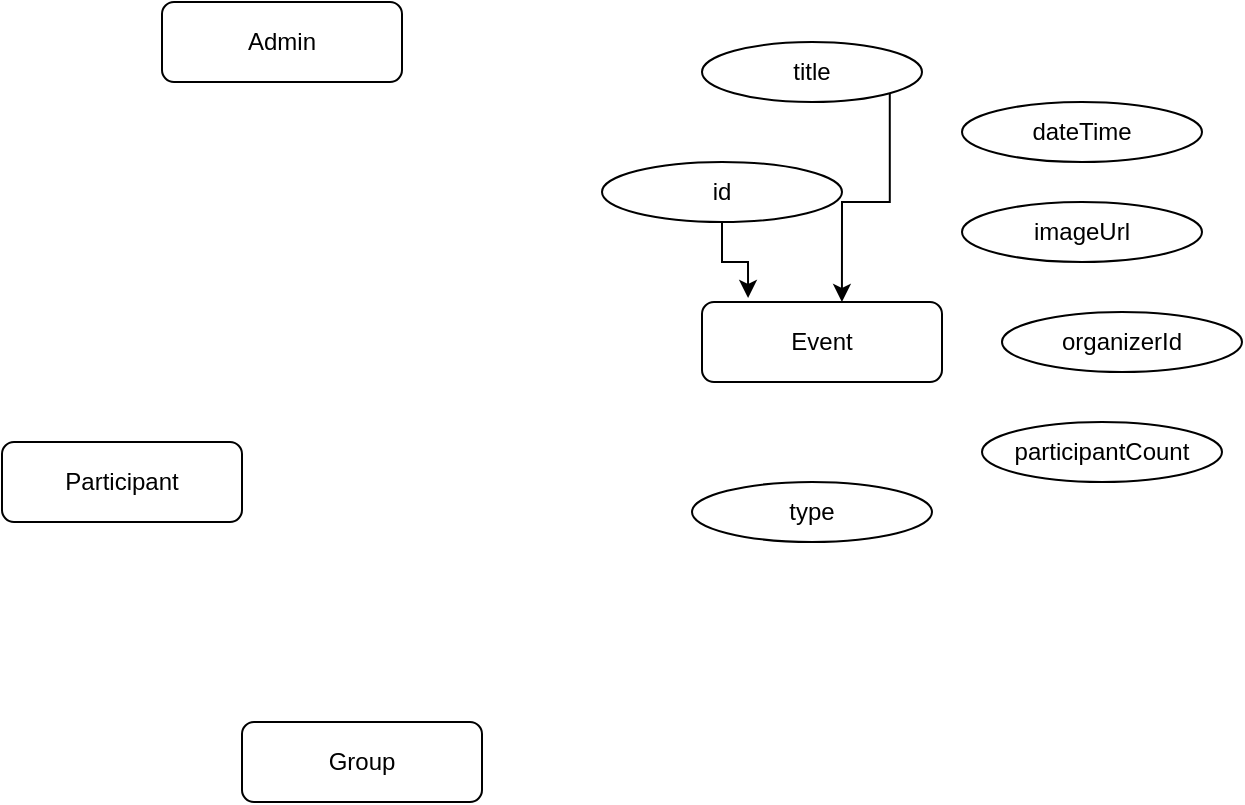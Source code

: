 <mxfile version="13.10.0" type="embed">
    <diagram id="ktCuDETU8uKgNkPx1E7N" name="Page-1">
        <mxGraphModel dx="610" dy="680" grid="1" gridSize="10" guides="1" tooltips="1" connect="1" arrows="1" fold="1" page="1" pageScale="1" pageWidth="827" pageHeight="1169" math="0" shadow="0">
            <root>
                <mxCell id="0"/>
                <mxCell id="1" parent="0"/>
                <mxCell id="2" value="Admin" style="rounded=1;whiteSpace=wrap;html=1;" parent="1" vertex="1">
                    <mxGeometry x="100" y="110" width="120" height="40" as="geometry"/>
                </mxCell>
                <mxCell id="3" value="Group" style="rounded=1;whiteSpace=wrap;html=1;" parent="1" vertex="1">
                    <mxGeometry x="140" y="470" width="120" height="40" as="geometry"/>
                </mxCell>
                <mxCell id="4" value="Event" style="rounded=1;whiteSpace=wrap;html=1;" parent="1" vertex="1">
                    <mxGeometry x="370" y="260" width="120" height="40" as="geometry"/>
                </mxCell>
                <mxCell id="5" value="Participant" style="rounded=1;whiteSpace=wrap;html=1;" parent="1" vertex="1">
                    <mxGeometry x="20" y="330" width="120" height="40" as="geometry"/>
                </mxCell>
                <mxCell id="7" style="edgeStyle=orthogonalEdgeStyle;rounded=0;orthogonalLoop=1;jettySize=auto;html=1;exitX=0.5;exitY=1;exitDx=0;exitDy=0;entryX=0.192;entryY=-0.05;entryDx=0;entryDy=0;entryPerimeter=0;" edge="1" parent="1" source="6" target="4">
                    <mxGeometry relative="1" as="geometry"/>
                </mxCell>
                <mxCell id="6" value="id" style="ellipse;whiteSpace=wrap;html=1;" vertex="1" parent="1">
                    <mxGeometry x="320" y="190" width="120" height="30" as="geometry"/>
                </mxCell>
                <mxCell id="9" style="edgeStyle=orthogonalEdgeStyle;rounded=0;orthogonalLoop=1;jettySize=auto;html=1;exitX=1;exitY=1;exitDx=0;exitDy=0;entryX=0.583;entryY=0;entryDx=0;entryDy=0;entryPerimeter=0;" edge="1" parent="1" source="8" target="4">
                    <mxGeometry relative="1" as="geometry"/>
                </mxCell>
                <mxCell id="8" value="title" style="ellipse;whiteSpace=wrap;html=1;" vertex="1" parent="1">
                    <mxGeometry x="370" y="130" width="110" height="30" as="geometry"/>
                </mxCell>
                <mxCell id="10" value="dateTime" style="ellipse;whiteSpace=wrap;html=1;" vertex="1" parent="1">
                    <mxGeometry x="500" y="160" width="120" height="30" as="geometry"/>
                </mxCell>
                <mxCell id="11" value="imageUrl" style="ellipse;whiteSpace=wrap;html=1;" vertex="1" parent="1">
                    <mxGeometry x="500" y="210" width="120" height="30" as="geometry"/>
                </mxCell>
                <mxCell id="12" value="organizerId" style="ellipse;whiteSpace=wrap;html=1;" vertex="1" parent="1">
                    <mxGeometry x="520" y="265" width="120" height="30" as="geometry"/>
                </mxCell>
                <mxCell id="13" value="participantCount" style="ellipse;whiteSpace=wrap;html=1;" vertex="1" parent="1">
                    <mxGeometry x="510" y="320" width="120" height="30" as="geometry"/>
                </mxCell>
                <mxCell id="14" value="type" style="ellipse;whiteSpace=wrap;html=1;" vertex="1" parent="1">
                    <mxGeometry x="365" y="350" width="120" height="30" as="geometry"/>
                </mxCell>
            </root>
        </mxGraphModel>
    </diagram>
</mxfile>